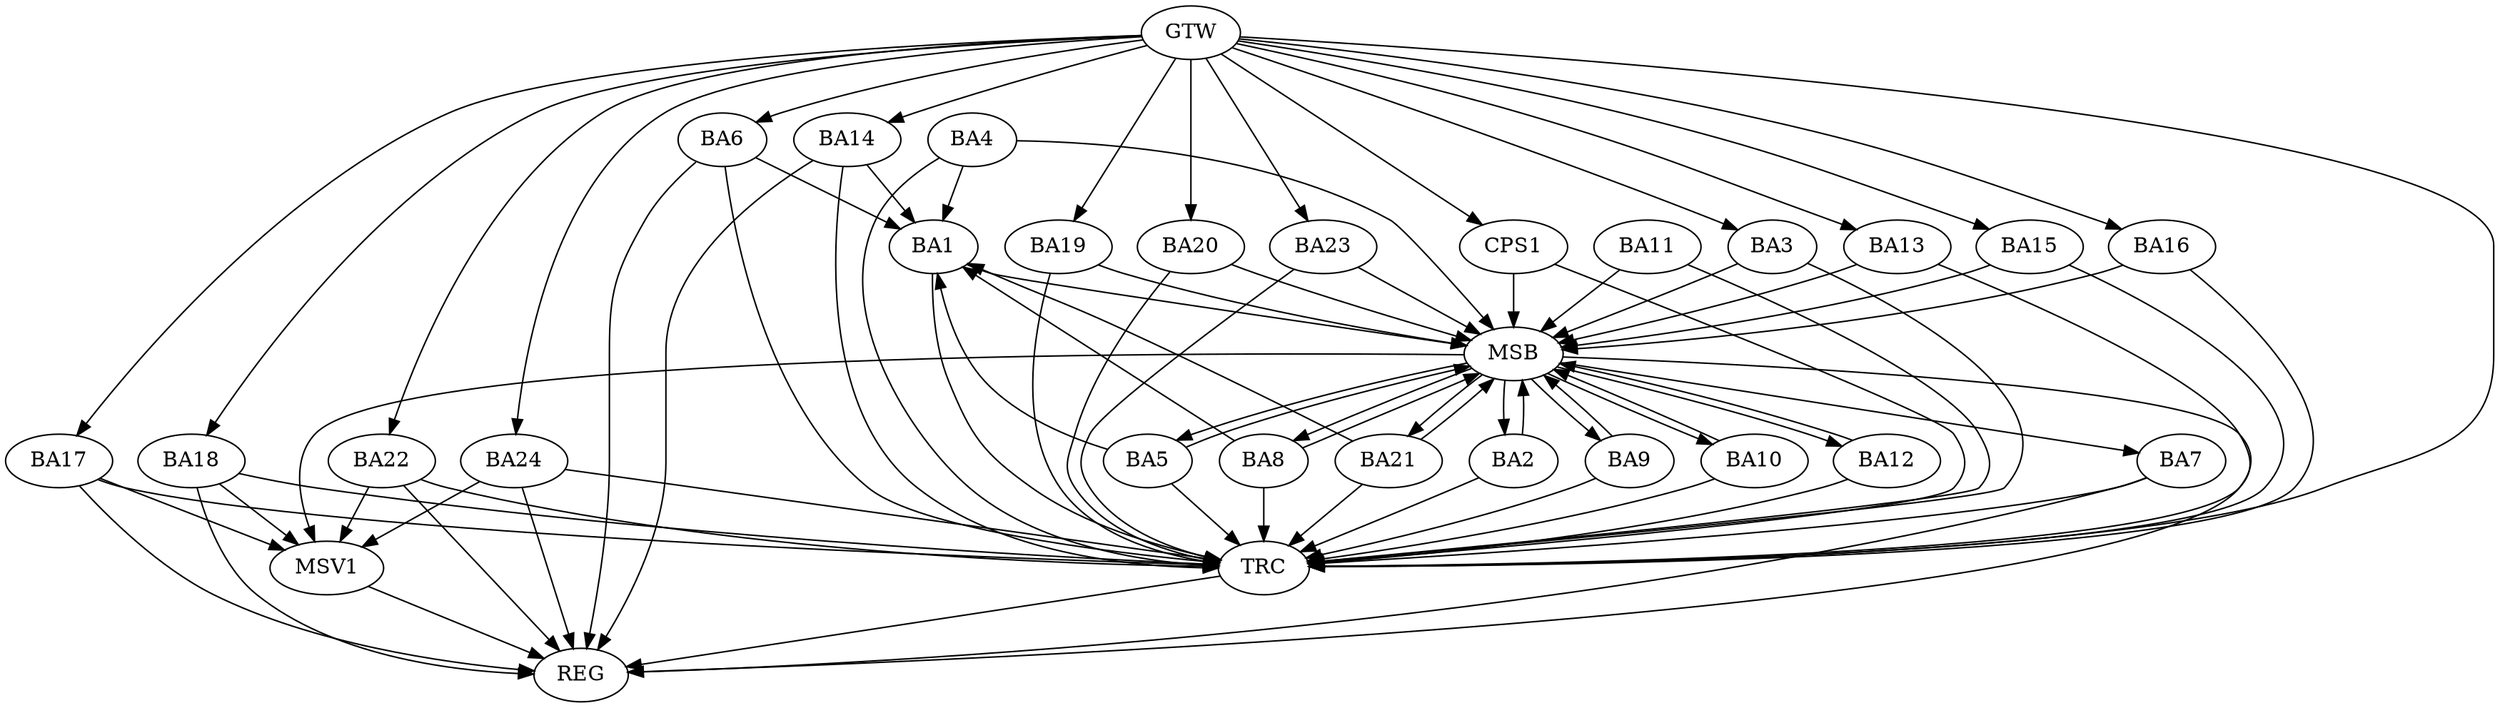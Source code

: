 strict digraph G {
  BA1 [ label="BA1" ];
  BA2 [ label="BA2" ];
  BA3 [ label="BA3" ];
  BA4 [ label="BA4" ];
  BA5 [ label="BA5" ];
  BA6 [ label="BA6" ];
  BA7 [ label="BA7" ];
  BA8 [ label="BA8" ];
  BA9 [ label="BA9" ];
  BA10 [ label="BA10" ];
  BA11 [ label="BA11" ];
  BA12 [ label="BA12" ];
  BA13 [ label="BA13" ];
  BA14 [ label="BA14" ];
  BA15 [ label="BA15" ];
  BA16 [ label="BA16" ];
  BA17 [ label="BA17" ];
  BA18 [ label="BA18" ];
  BA19 [ label="BA19" ];
  BA20 [ label="BA20" ];
  BA21 [ label="BA21" ];
  BA22 [ label="BA22" ];
  BA23 [ label="BA23" ];
  BA24 [ label="BA24" ];
  CPS1 [ label="CPS1" ];
  GTW [ label="GTW" ];
  REG [ label="REG" ];
  MSB [ label="MSB" ];
  TRC [ label="TRC" ];
  MSV1 [ label="MSV1" ];
  GTW -> BA3;
  GTW -> BA6;
  GTW -> BA13;
  GTW -> BA14;
  GTW -> BA15;
  GTW -> BA16;
  GTW -> BA17;
  GTW -> BA18;
  GTW -> BA19;
  GTW -> BA20;
  GTW -> BA22;
  GTW -> BA23;
  GTW -> BA24;
  GTW -> CPS1;
  BA6 -> REG;
  BA7 -> REG;
  BA14 -> REG;
  BA17 -> REG;
  BA18 -> REG;
  BA22 -> REG;
  BA24 -> REG;
  BA1 -> MSB;
  MSB -> BA2;
  MSB -> REG;
  BA2 -> MSB;
  BA3 -> MSB;
  BA4 -> MSB;
  BA5 -> MSB;
  BA8 -> MSB;
  MSB -> BA7;
  BA9 -> MSB;
  BA10 -> MSB;
  BA11 -> MSB;
  BA12 -> MSB;
  BA13 -> MSB;
  MSB -> BA10;
  BA15 -> MSB;
  MSB -> BA8;
  BA16 -> MSB;
  MSB -> BA5;
  BA19 -> MSB;
  MSB -> BA9;
  BA20 -> MSB;
  BA21 -> MSB;
  BA23 -> MSB;
  CPS1 -> MSB;
  MSB -> BA12;
  MSB -> BA21;
  BA1 -> TRC;
  BA2 -> TRC;
  BA3 -> TRC;
  BA4 -> TRC;
  BA5 -> TRC;
  BA6 -> TRC;
  BA7 -> TRC;
  BA8 -> TRC;
  BA9 -> TRC;
  BA10 -> TRC;
  BA11 -> TRC;
  BA12 -> TRC;
  BA13 -> TRC;
  BA14 -> TRC;
  BA15 -> TRC;
  BA16 -> TRC;
  BA17 -> TRC;
  BA18 -> TRC;
  BA19 -> TRC;
  BA20 -> TRC;
  BA21 -> TRC;
  BA22 -> TRC;
  BA23 -> TRC;
  BA24 -> TRC;
  CPS1 -> TRC;
  GTW -> TRC;
  TRC -> REG;
  BA8 -> BA1;
  BA14 -> BA1;
  BA21 -> BA1;
  BA6 -> BA1;
  BA5 -> BA1;
  BA4 -> BA1;
  BA17 -> MSV1;
  BA18 -> MSV1;
  BA22 -> MSV1;
  BA24 -> MSV1;
  MSB -> MSV1;
  MSV1 -> REG;
}
